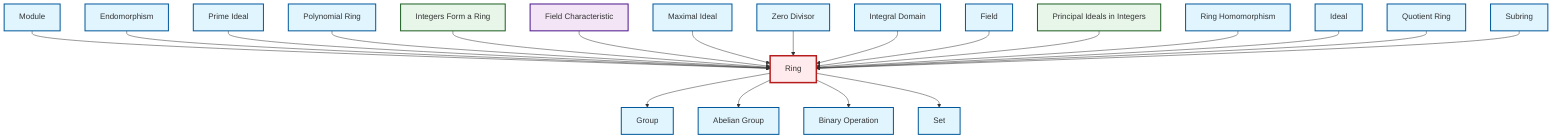 graph TD
    classDef definition fill:#e1f5fe,stroke:#01579b,stroke-width:2px
    classDef theorem fill:#f3e5f5,stroke:#4a148c,stroke-width:2px
    classDef axiom fill:#fff3e0,stroke:#e65100,stroke-width:2px
    classDef example fill:#e8f5e9,stroke:#1b5e20,stroke-width:2px
    classDef current fill:#ffebee,stroke:#b71c1c,stroke-width:3px
    ex-integers-ring["Integers Form a Ring"]:::example
    def-quotient-ring["Quotient Ring"]:::definition
    def-integral-domain["Integral Domain"]:::definition
    def-module["Module"]:::definition
    thm-field-characteristic["Field Characteristic"]:::theorem
    def-maximal-ideal["Maximal Ideal"]:::definition
    def-abelian-group["Abelian Group"]:::definition
    ex-principal-ideal["Principal Ideals in Integers"]:::example
    def-zero-divisor["Zero Divisor"]:::definition
    def-group["Group"]:::definition
    def-ring-homomorphism["Ring Homomorphism"]:::definition
    def-binary-operation["Binary Operation"]:::definition
    def-set["Set"]:::definition
    def-subring["Subring"]:::definition
    def-ring["Ring"]:::definition
    def-prime-ideal["Prime Ideal"]:::definition
    def-endomorphism["Endomorphism"]:::definition
    def-ideal["Ideal"]:::definition
    def-field["Field"]:::definition
    def-polynomial-ring["Polynomial Ring"]:::definition
    def-module --> def-ring
    def-endomorphism --> def-ring
    def-ring --> def-group
    def-prime-ideal --> def-ring
    def-polynomial-ring --> def-ring
    ex-integers-ring --> def-ring
    thm-field-characteristic --> def-ring
    def-maximal-ideal --> def-ring
    def-zero-divisor --> def-ring
    def-integral-domain --> def-ring
    def-ring --> def-abelian-group
    def-field --> def-ring
    def-ring --> def-binary-operation
    ex-principal-ideal --> def-ring
    def-ring-homomorphism --> def-ring
    def-ring --> def-set
    def-ideal --> def-ring
    def-quotient-ring --> def-ring
    def-subring --> def-ring
    class def-ring current